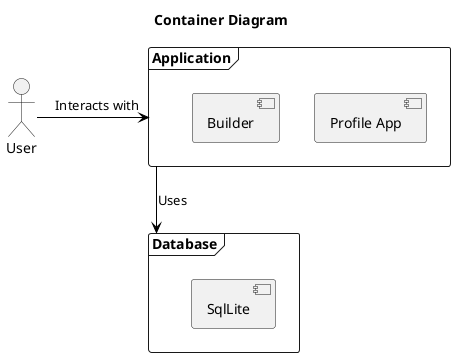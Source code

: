 @startuml

title Container Diagram

skinparam {
    PackageStyle Frame
    ArrowColor #000000
    BackgroundColor #ffffff
    BorderColor #b0b0b0
'    linetype polyline
'    linetype ortho
'    nodesep 150
'    ranksep 100
}

actor User as user

package Application {
    [Profile App] as profiles
    [Builder] as builder
}

package Database {
    [SqlLite] as db
}

user -right-> Application : Interacts with
Application --> Database : Uses


@enduml

